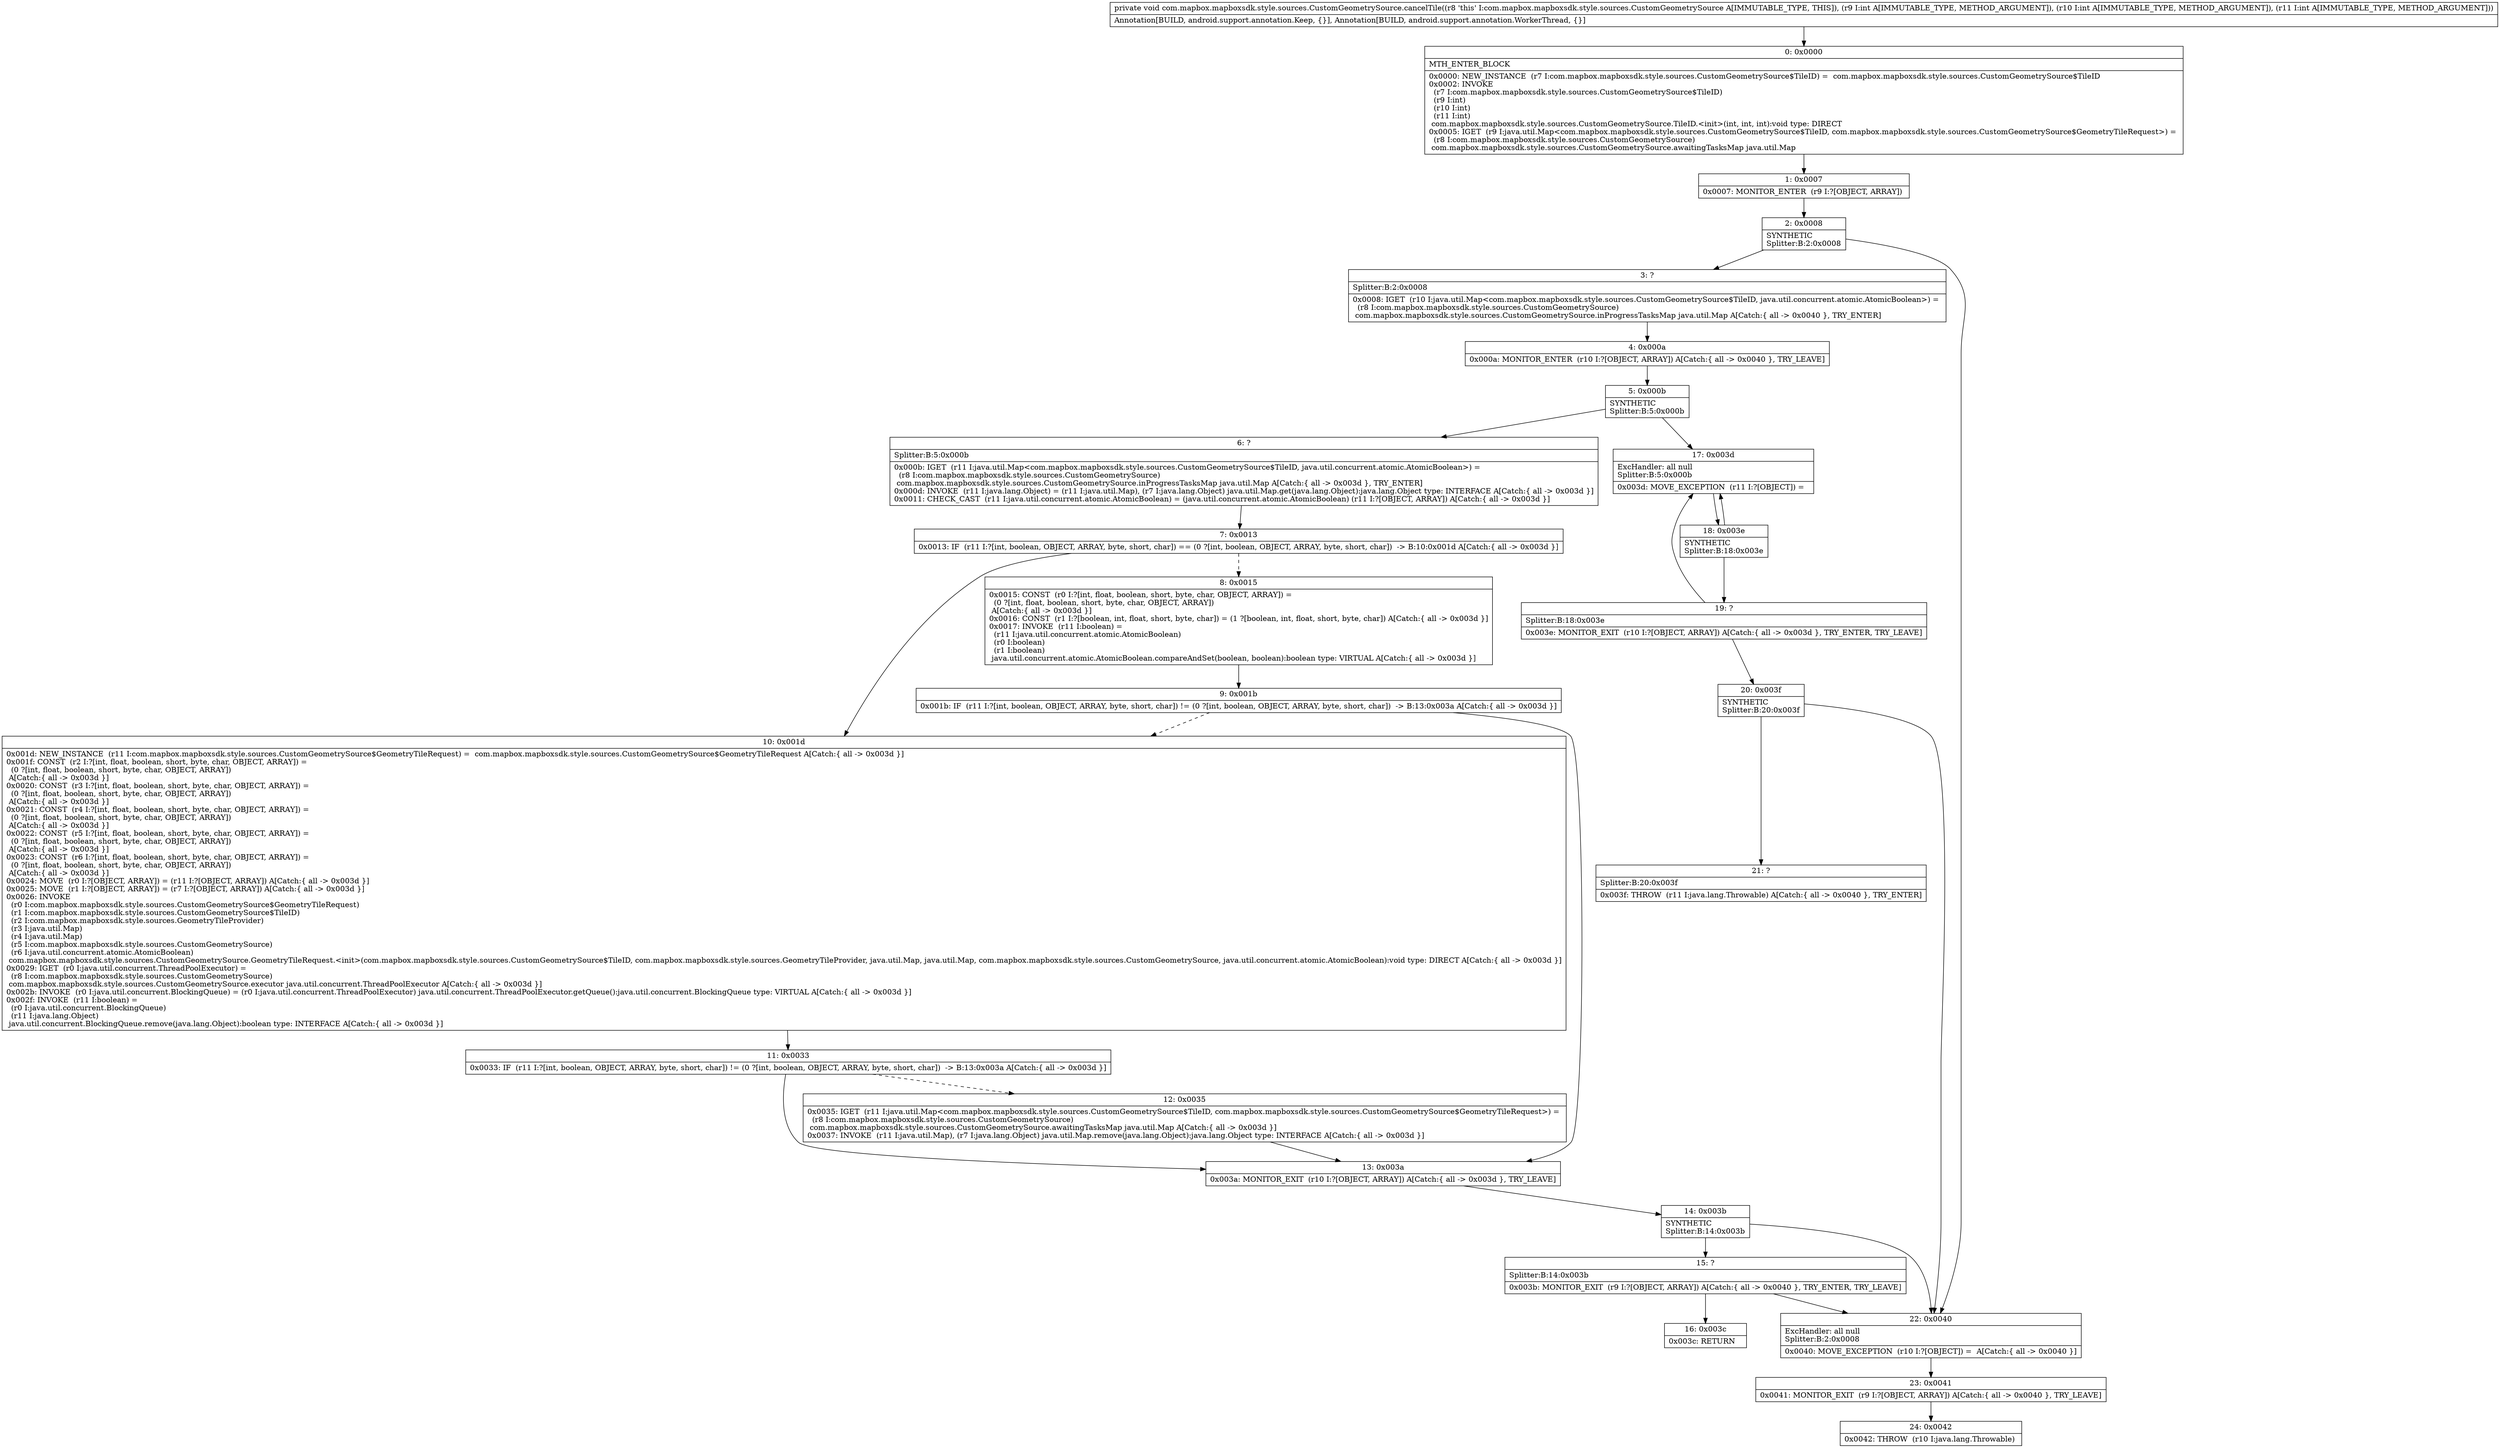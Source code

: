 digraph "CFG forcom.mapbox.mapboxsdk.style.sources.CustomGeometrySource.cancelTile(III)V" {
Node_0 [shape=record,label="{0\:\ 0x0000|MTH_ENTER_BLOCK\l|0x0000: NEW_INSTANCE  (r7 I:com.mapbox.mapboxsdk.style.sources.CustomGeometrySource$TileID) =  com.mapbox.mapboxsdk.style.sources.CustomGeometrySource$TileID \l0x0002: INVOKE  \l  (r7 I:com.mapbox.mapboxsdk.style.sources.CustomGeometrySource$TileID)\l  (r9 I:int)\l  (r10 I:int)\l  (r11 I:int)\l com.mapbox.mapboxsdk.style.sources.CustomGeometrySource.TileID.\<init\>(int, int, int):void type: DIRECT \l0x0005: IGET  (r9 I:java.util.Map\<com.mapbox.mapboxsdk.style.sources.CustomGeometrySource$TileID, com.mapbox.mapboxsdk.style.sources.CustomGeometrySource$GeometryTileRequest\>) = \l  (r8 I:com.mapbox.mapboxsdk.style.sources.CustomGeometrySource)\l com.mapbox.mapboxsdk.style.sources.CustomGeometrySource.awaitingTasksMap java.util.Map \l}"];
Node_1 [shape=record,label="{1\:\ 0x0007|0x0007: MONITOR_ENTER  (r9 I:?[OBJECT, ARRAY]) \l}"];
Node_2 [shape=record,label="{2\:\ 0x0008|SYNTHETIC\lSplitter:B:2:0x0008\l}"];
Node_3 [shape=record,label="{3\:\ ?|Splitter:B:2:0x0008\l|0x0008: IGET  (r10 I:java.util.Map\<com.mapbox.mapboxsdk.style.sources.CustomGeometrySource$TileID, java.util.concurrent.atomic.AtomicBoolean\>) = \l  (r8 I:com.mapbox.mapboxsdk.style.sources.CustomGeometrySource)\l com.mapbox.mapboxsdk.style.sources.CustomGeometrySource.inProgressTasksMap java.util.Map A[Catch:\{ all \-\> 0x0040 \}, TRY_ENTER]\l}"];
Node_4 [shape=record,label="{4\:\ 0x000a|0x000a: MONITOR_ENTER  (r10 I:?[OBJECT, ARRAY]) A[Catch:\{ all \-\> 0x0040 \}, TRY_LEAVE]\l}"];
Node_5 [shape=record,label="{5\:\ 0x000b|SYNTHETIC\lSplitter:B:5:0x000b\l}"];
Node_6 [shape=record,label="{6\:\ ?|Splitter:B:5:0x000b\l|0x000b: IGET  (r11 I:java.util.Map\<com.mapbox.mapboxsdk.style.sources.CustomGeometrySource$TileID, java.util.concurrent.atomic.AtomicBoolean\>) = \l  (r8 I:com.mapbox.mapboxsdk.style.sources.CustomGeometrySource)\l com.mapbox.mapboxsdk.style.sources.CustomGeometrySource.inProgressTasksMap java.util.Map A[Catch:\{ all \-\> 0x003d \}, TRY_ENTER]\l0x000d: INVOKE  (r11 I:java.lang.Object) = (r11 I:java.util.Map), (r7 I:java.lang.Object) java.util.Map.get(java.lang.Object):java.lang.Object type: INTERFACE A[Catch:\{ all \-\> 0x003d \}]\l0x0011: CHECK_CAST  (r11 I:java.util.concurrent.atomic.AtomicBoolean) = (java.util.concurrent.atomic.AtomicBoolean) (r11 I:?[OBJECT, ARRAY]) A[Catch:\{ all \-\> 0x003d \}]\l}"];
Node_7 [shape=record,label="{7\:\ 0x0013|0x0013: IF  (r11 I:?[int, boolean, OBJECT, ARRAY, byte, short, char]) == (0 ?[int, boolean, OBJECT, ARRAY, byte, short, char])  \-\> B:10:0x001d A[Catch:\{ all \-\> 0x003d \}]\l}"];
Node_8 [shape=record,label="{8\:\ 0x0015|0x0015: CONST  (r0 I:?[int, float, boolean, short, byte, char, OBJECT, ARRAY]) = \l  (0 ?[int, float, boolean, short, byte, char, OBJECT, ARRAY])\l A[Catch:\{ all \-\> 0x003d \}]\l0x0016: CONST  (r1 I:?[boolean, int, float, short, byte, char]) = (1 ?[boolean, int, float, short, byte, char]) A[Catch:\{ all \-\> 0x003d \}]\l0x0017: INVOKE  (r11 I:boolean) = \l  (r11 I:java.util.concurrent.atomic.AtomicBoolean)\l  (r0 I:boolean)\l  (r1 I:boolean)\l java.util.concurrent.atomic.AtomicBoolean.compareAndSet(boolean, boolean):boolean type: VIRTUAL A[Catch:\{ all \-\> 0x003d \}]\l}"];
Node_9 [shape=record,label="{9\:\ 0x001b|0x001b: IF  (r11 I:?[int, boolean, OBJECT, ARRAY, byte, short, char]) != (0 ?[int, boolean, OBJECT, ARRAY, byte, short, char])  \-\> B:13:0x003a A[Catch:\{ all \-\> 0x003d \}]\l}"];
Node_10 [shape=record,label="{10\:\ 0x001d|0x001d: NEW_INSTANCE  (r11 I:com.mapbox.mapboxsdk.style.sources.CustomGeometrySource$GeometryTileRequest) =  com.mapbox.mapboxsdk.style.sources.CustomGeometrySource$GeometryTileRequest A[Catch:\{ all \-\> 0x003d \}]\l0x001f: CONST  (r2 I:?[int, float, boolean, short, byte, char, OBJECT, ARRAY]) = \l  (0 ?[int, float, boolean, short, byte, char, OBJECT, ARRAY])\l A[Catch:\{ all \-\> 0x003d \}]\l0x0020: CONST  (r3 I:?[int, float, boolean, short, byte, char, OBJECT, ARRAY]) = \l  (0 ?[int, float, boolean, short, byte, char, OBJECT, ARRAY])\l A[Catch:\{ all \-\> 0x003d \}]\l0x0021: CONST  (r4 I:?[int, float, boolean, short, byte, char, OBJECT, ARRAY]) = \l  (0 ?[int, float, boolean, short, byte, char, OBJECT, ARRAY])\l A[Catch:\{ all \-\> 0x003d \}]\l0x0022: CONST  (r5 I:?[int, float, boolean, short, byte, char, OBJECT, ARRAY]) = \l  (0 ?[int, float, boolean, short, byte, char, OBJECT, ARRAY])\l A[Catch:\{ all \-\> 0x003d \}]\l0x0023: CONST  (r6 I:?[int, float, boolean, short, byte, char, OBJECT, ARRAY]) = \l  (0 ?[int, float, boolean, short, byte, char, OBJECT, ARRAY])\l A[Catch:\{ all \-\> 0x003d \}]\l0x0024: MOVE  (r0 I:?[OBJECT, ARRAY]) = (r11 I:?[OBJECT, ARRAY]) A[Catch:\{ all \-\> 0x003d \}]\l0x0025: MOVE  (r1 I:?[OBJECT, ARRAY]) = (r7 I:?[OBJECT, ARRAY]) A[Catch:\{ all \-\> 0x003d \}]\l0x0026: INVOKE  \l  (r0 I:com.mapbox.mapboxsdk.style.sources.CustomGeometrySource$GeometryTileRequest)\l  (r1 I:com.mapbox.mapboxsdk.style.sources.CustomGeometrySource$TileID)\l  (r2 I:com.mapbox.mapboxsdk.style.sources.GeometryTileProvider)\l  (r3 I:java.util.Map)\l  (r4 I:java.util.Map)\l  (r5 I:com.mapbox.mapboxsdk.style.sources.CustomGeometrySource)\l  (r6 I:java.util.concurrent.atomic.AtomicBoolean)\l com.mapbox.mapboxsdk.style.sources.CustomGeometrySource.GeometryTileRequest.\<init\>(com.mapbox.mapboxsdk.style.sources.CustomGeometrySource$TileID, com.mapbox.mapboxsdk.style.sources.GeometryTileProvider, java.util.Map, java.util.Map, com.mapbox.mapboxsdk.style.sources.CustomGeometrySource, java.util.concurrent.atomic.AtomicBoolean):void type: DIRECT A[Catch:\{ all \-\> 0x003d \}]\l0x0029: IGET  (r0 I:java.util.concurrent.ThreadPoolExecutor) = \l  (r8 I:com.mapbox.mapboxsdk.style.sources.CustomGeometrySource)\l com.mapbox.mapboxsdk.style.sources.CustomGeometrySource.executor java.util.concurrent.ThreadPoolExecutor A[Catch:\{ all \-\> 0x003d \}]\l0x002b: INVOKE  (r0 I:java.util.concurrent.BlockingQueue) = (r0 I:java.util.concurrent.ThreadPoolExecutor) java.util.concurrent.ThreadPoolExecutor.getQueue():java.util.concurrent.BlockingQueue type: VIRTUAL A[Catch:\{ all \-\> 0x003d \}]\l0x002f: INVOKE  (r11 I:boolean) = \l  (r0 I:java.util.concurrent.BlockingQueue)\l  (r11 I:java.lang.Object)\l java.util.concurrent.BlockingQueue.remove(java.lang.Object):boolean type: INTERFACE A[Catch:\{ all \-\> 0x003d \}]\l}"];
Node_11 [shape=record,label="{11\:\ 0x0033|0x0033: IF  (r11 I:?[int, boolean, OBJECT, ARRAY, byte, short, char]) != (0 ?[int, boolean, OBJECT, ARRAY, byte, short, char])  \-\> B:13:0x003a A[Catch:\{ all \-\> 0x003d \}]\l}"];
Node_12 [shape=record,label="{12\:\ 0x0035|0x0035: IGET  (r11 I:java.util.Map\<com.mapbox.mapboxsdk.style.sources.CustomGeometrySource$TileID, com.mapbox.mapboxsdk.style.sources.CustomGeometrySource$GeometryTileRequest\>) = \l  (r8 I:com.mapbox.mapboxsdk.style.sources.CustomGeometrySource)\l com.mapbox.mapboxsdk.style.sources.CustomGeometrySource.awaitingTasksMap java.util.Map A[Catch:\{ all \-\> 0x003d \}]\l0x0037: INVOKE  (r11 I:java.util.Map), (r7 I:java.lang.Object) java.util.Map.remove(java.lang.Object):java.lang.Object type: INTERFACE A[Catch:\{ all \-\> 0x003d \}]\l}"];
Node_13 [shape=record,label="{13\:\ 0x003a|0x003a: MONITOR_EXIT  (r10 I:?[OBJECT, ARRAY]) A[Catch:\{ all \-\> 0x003d \}, TRY_LEAVE]\l}"];
Node_14 [shape=record,label="{14\:\ 0x003b|SYNTHETIC\lSplitter:B:14:0x003b\l}"];
Node_15 [shape=record,label="{15\:\ ?|Splitter:B:14:0x003b\l|0x003b: MONITOR_EXIT  (r9 I:?[OBJECT, ARRAY]) A[Catch:\{ all \-\> 0x0040 \}, TRY_ENTER, TRY_LEAVE]\l}"];
Node_16 [shape=record,label="{16\:\ 0x003c|0x003c: RETURN   \l}"];
Node_17 [shape=record,label="{17\:\ 0x003d|ExcHandler: all null\lSplitter:B:5:0x000b\l|0x003d: MOVE_EXCEPTION  (r11 I:?[OBJECT]) =  \l}"];
Node_18 [shape=record,label="{18\:\ 0x003e|SYNTHETIC\lSplitter:B:18:0x003e\l}"];
Node_19 [shape=record,label="{19\:\ ?|Splitter:B:18:0x003e\l|0x003e: MONITOR_EXIT  (r10 I:?[OBJECT, ARRAY]) A[Catch:\{ all \-\> 0x003d \}, TRY_ENTER, TRY_LEAVE]\l}"];
Node_20 [shape=record,label="{20\:\ 0x003f|SYNTHETIC\lSplitter:B:20:0x003f\l}"];
Node_21 [shape=record,label="{21\:\ ?|Splitter:B:20:0x003f\l|0x003f: THROW  (r11 I:java.lang.Throwable) A[Catch:\{ all \-\> 0x0040 \}, TRY_ENTER]\l}"];
Node_22 [shape=record,label="{22\:\ 0x0040|ExcHandler: all null\lSplitter:B:2:0x0008\l|0x0040: MOVE_EXCEPTION  (r10 I:?[OBJECT]) =  A[Catch:\{ all \-\> 0x0040 \}]\l}"];
Node_23 [shape=record,label="{23\:\ 0x0041|0x0041: MONITOR_EXIT  (r9 I:?[OBJECT, ARRAY]) A[Catch:\{ all \-\> 0x0040 \}, TRY_LEAVE]\l}"];
Node_24 [shape=record,label="{24\:\ 0x0042|0x0042: THROW  (r10 I:java.lang.Throwable) \l}"];
MethodNode[shape=record,label="{private void com.mapbox.mapboxsdk.style.sources.CustomGeometrySource.cancelTile((r8 'this' I:com.mapbox.mapboxsdk.style.sources.CustomGeometrySource A[IMMUTABLE_TYPE, THIS]), (r9 I:int A[IMMUTABLE_TYPE, METHOD_ARGUMENT]), (r10 I:int A[IMMUTABLE_TYPE, METHOD_ARGUMENT]), (r11 I:int A[IMMUTABLE_TYPE, METHOD_ARGUMENT]))  | Annotation[BUILD, android.support.annotation.Keep, \{\}], Annotation[BUILD, android.support.annotation.WorkerThread, \{\}]\l}"];
MethodNode -> Node_0;
Node_0 -> Node_1;
Node_1 -> Node_2;
Node_2 -> Node_3;
Node_2 -> Node_22;
Node_3 -> Node_4;
Node_4 -> Node_5;
Node_5 -> Node_6;
Node_5 -> Node_17;
Node_6 -> Node_7;
Node_7 -> Node_8[style=dashed];
Node_7 -> Node_10;
Node_8 -> Node_9;
Node_9 -> Node_10[style=dashed];
Node_9 -> Node_13;
Node_10 -> Node_11;
Node_11 -> Node_12[style=dashed];
Node_11 -> Node_13;
Node_12 -> Node_13;
Node_13 -> Node_14;
Node_14 -> Node_15;
Node_14 -> Node_22;
Node_15 -> Node_16;
Node_15 -> Node_22;
Node_17 -> Node_18;
Node_18 -> Node_19;
Node_18 -> Node_17;
Node_19 -> Node_20;
Node_19 -> Node_17;
Node_20 -> Node_21;
Node_20 -> Node_22;
Node_22 -> Node_23;
Node_23 -> Node_24;
}

